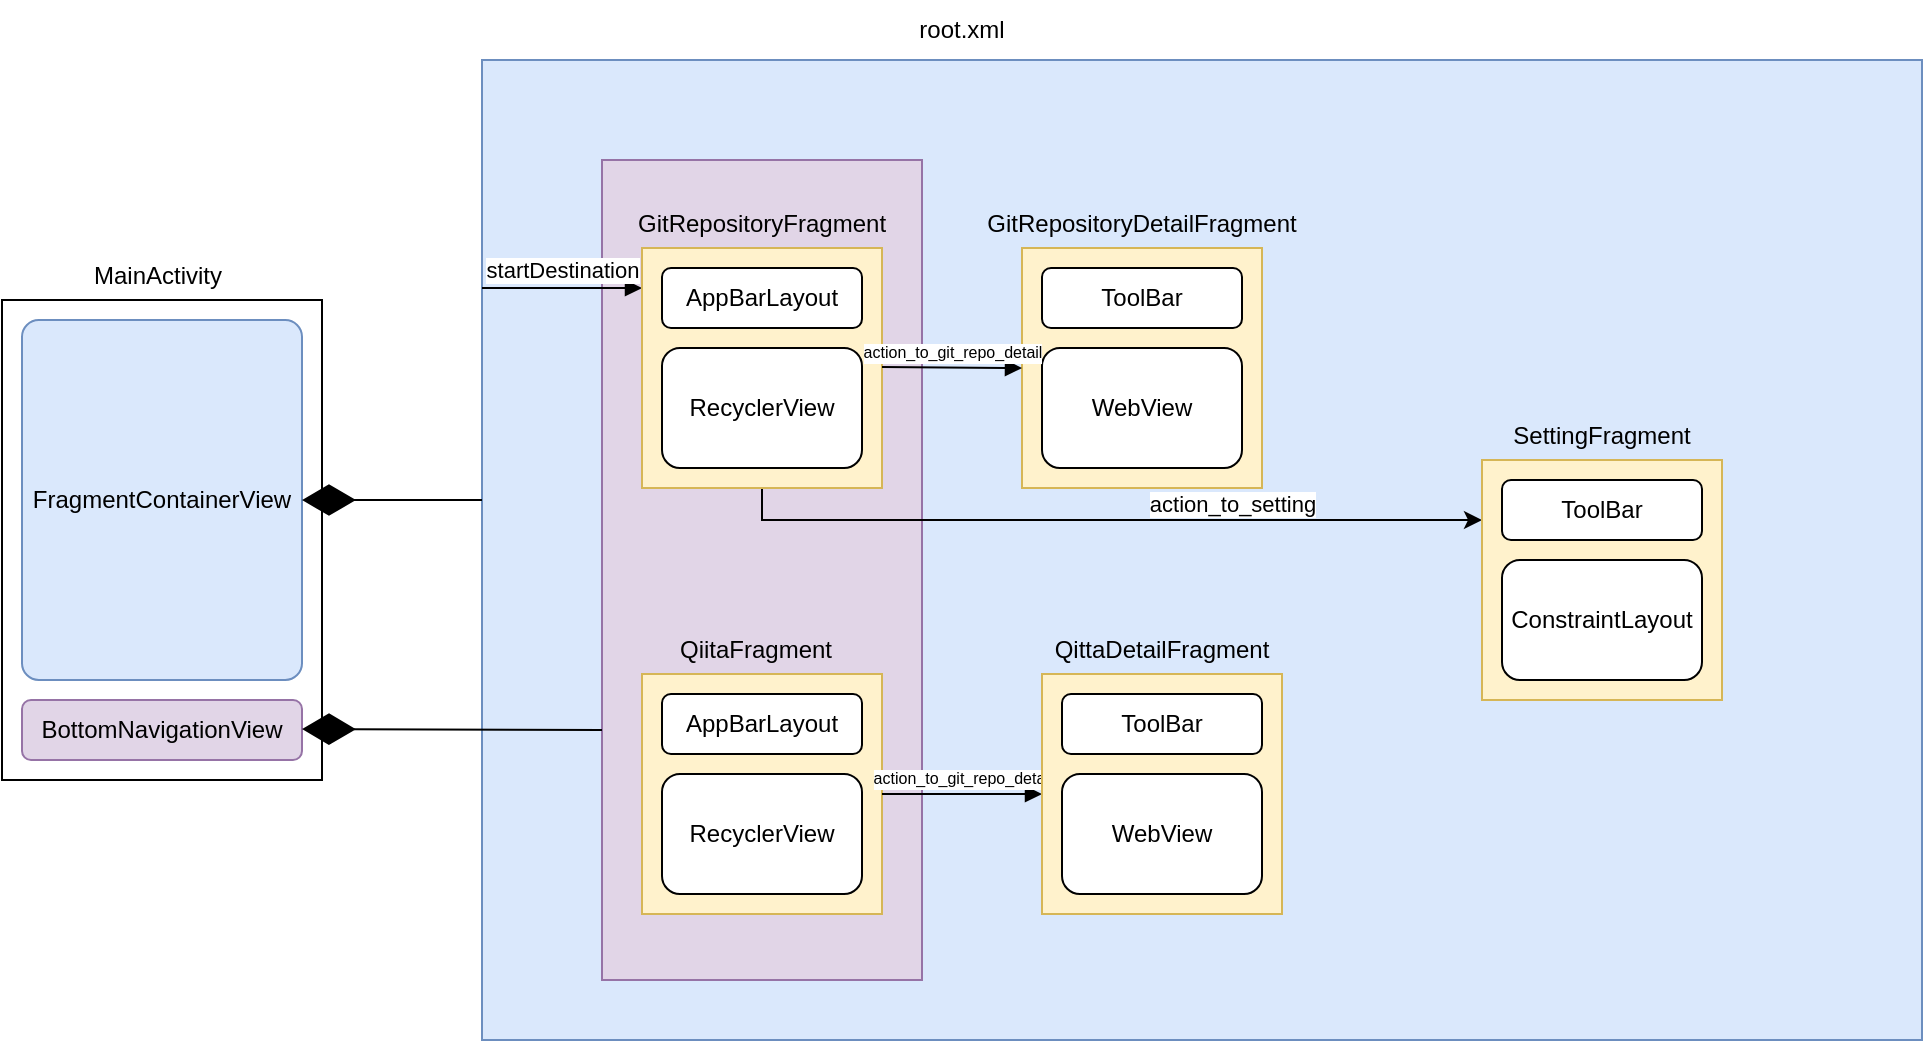 <mxfile version="21.7.5" type="device">
  <diagram name="ページ1" id="0WTKykYsJb3PjLt7dPl4">
    <mxGraphModel dx="853" dy="706" grid="1" gridSize="10" guides="1" tooltips="1" connect="1" arrows="1" fold="1" page="1" pageScale="1" pageWidth="827" pageHeight="1169" math="0" shadow="0">
      <root>
        <mxCell id="0" />
        <mxCell id="1" parent="0" />
        <mxCell id="zGI-7NmDWnm9bNMIAx9V-5" value="" style="rounded=0;whiteSpace=wrap;html=1;fillColor=#dae8fc;strokeColor=#6c8ebf;" vertex="1" parent="1">
          <mxGeometry x="320" y="40" width="720" height="490" as="geometry" />
        </mxCell>
        <mxCell id="zGI-7NmDWnm9bNMIAx9V-19" value="" style="rounded=0;whiteSpace=wrap;html=1;fillColor=#e1d5e7;strokeColor=#9673a6;" vertex="1" parent="1">
          <mxGeometry x="380" y="90" width="160" height="410" as="geometry" />
        </mxCell>
        <mxCell id="zGI-7NmDWnm9bNMIAx9V-1" value="" style="rounded=0;whiteSpace=wrap;html=1;" vertex="1" parent="1">
          <mxGeometry x="80" y="160" width="160" height="240" as="geometry" />
        </mxCell>
        <mxCell id="zGI-7NmDWnm9bNMIAx9V-2" value="FragmentContainerView" style="rounded=1;whiteSpace=wrap;html=1;arcSize=6;fillColor=#dae8fc;strokeColor=#6c8ebf;" vertex="1" parent="1">
          <mxGeometry x="90" y="170" width="140" height="180" as="geometry" />
        </mxCell>
        <mxCell id="zGI-7NmDWnm9bNMIAx9V-3" value="BottomNavigationView" style="rounded=1;whiteSpace=wrap;html=1;fillColor=#e1d5e7;strokeColor=#9673a6;" vertex="1" parent="1">
          <mxGeometry x="90" y="360" width="140" height="30" as="geometry" />
        </mxCell>
        <mxCell id="zGI-7NmDWnm9bNMIAx9V-4" value="MainActivity" style="text;html=1;strokeColor=none;fillColor=none;align=center;verticalAlign=middle;whiteSpace=wrap;rounded=0;" vertex="1" parent="1">
          <mxGeometry x="128" y="133" width="60" height="30" as="geometry" />
        </mxCell>
        <mxCell id="zGI-7NmDWnm9bNMIAx9V-6" value="" style="endArrow=diamondThin;endFill=1;endSize=24;html=1;rounded=0;entryX=1;entryY=0.5;entryDx=0;entryDy=0;" edge="1" parent="1" target="zGI-7NmDWnm9bNMIAx9V-2">
          <mxGeometry width="160" relative="1" as="geometry">
            <mxPoint x="320" y="260" as="sourcePoint" />
            <mxPoint x="270" y="470" as="targetPoint" />
          </mxGeometry>
        </mxCell>
        <mxCell id="zGI-7NmDWnm9bNMIAx9V-7" value="startDestination" style="html=1;verticalAlign=bottom;endArrow=block;curved=0;rounded=0;" edge="1" parent="1">
          <mxGeometry width="80" relative="1" as="geometry">
            <mxPoint x="320" y="154" as="sourcePoint" />
            <mxPoint x="400" y="154" as="targetPoint" />
          </mxGeometry>
        </mxCell>
        <mxCell id="zGI-7NmDWnm9bNMIAx9V-34" style="edgeStyle=orthogonalEdgeStyle;rounded=0;orthogonalLoop=1;jettySize=auto;html=1;entryX=0;entryY=0.25;entryDx=0;entryDy=0;exitX=0.5;exitY=1;exitDx=0;exitDy=0;" edge="1" parent="1" source="zGI-7NmDWnm9bNMIAx9V-8" target="zGI-7NmDWnm9bNMIAx9V-30">
          <mxGeometry relative="1" as="geometry">
            <Array as="points">
              <mxPoint x="460" y="270" />
            </Array>
          </mxGeometry>
        </mxCell>
        <mxCell id="zGI-7NmDWnm9bNMIAx9V-37" value="action_to_setting" style="edgeLabel;html=1;align=center;verticalAlign=middle;resizable=0;points=[];" vertex="1" connectable="0" parent="zGI-7NmDWnm9bNMIAx9V-34">
          <mxGeometry x="0.399" y="4" relative="1" as="geometry">
            <mxPoint x="-12" y="-4" as="offset" />
          </mxGeometry>
        </mxCell>
        <mxCell id="zGI-7NmDWnm9bNMIAx9V-8" value="" style="rounded=0;whiteSpace=wrap;html=1;fillColor=#fff2cc;strokeColor=#d6b656;" vertex="1" parent="1">
          <mxGeometry x="400" y="134" width="120" height="120" as="geometry" />
        </mxCell>
        <mxCell id="zGI-7NmDWnm9bNMIAx9V-9" value="root.xml" style="text;html=1;strokeColor=none;fillColor=none;align=center;verticalAlign=middle;whiteSpace=wrap;rounded=0;" vertex="1" parent="1">
          <mxGeometry x="530" y="10" width="60" height="30" as="geometry" />
        </mxCell>
        <mxCell id="zGI-7NmDWnm9bNMIAx9V-11" value="GitRepositoryFragment" style="text;html=1;strokeColor=none;fillColor=none;align=center;verticalAlign=middle;whiteSpace=wrap;rounded=0;" vertex="1" parent="1">
          <mxGeometry x="430" y="107" width="60" height="30" as="geometry" />
        </mxCell>
        <mxCell id="zGI-7NmDWnm9bNMIAx9V-12" value="AppBarLayout" style="rounded=1;whiteSpace=wrap;html=1;" vertex="1" parent="1">
          <mxGeometry x="410" y="144" width="100" height="30" as="geometry" />
        </mxCell>
        <mxCell id="zGI-7NmDWnm9bNMIAx9V-13" value="RecyclerView" style="rounded=1;whiteSpace=wrap;html=1;" vertex="1" parent="1">
          <mxGeometry x="410" y="184" width="100" height="60" as="geometry" />
        </mxCell>
        <mxCell id="zGI-7NmDWnm9bNMIAx9V-14" value="" style="rounded=0;whiteSpace=wrap;html=1;fillColor=#fff2cc;strokeColor=#d6b656;" vertex="1" parent="1">
          <mxGeometry x="590" y="134" width="120" height="120" as="geometry" />
        </mxCell>
        <mxCell id="zGI-7NmDWnm9bNMIAx9V-15" value="ToolBar" style="rounded=1;whiteSpace=wrap;html=1;" vertex="1" parent="1">
          <mxGeometry x="600" y="144" width="100" height="30" as="geometry" />
        </mxCell>
        <mxCell id="zGI-7NmDWnm9bNMIAx9V-16" value="WebView" style="rounded=1;whiteSpace=wrap;html=1;" vertex="1" parent="1">
          <mxGeometry x="600" y="184" width="100" height="60" as="geometry" />
        </mxCell>
        <mxCell id="zGI-7NmDWnm9bNMIAx9V-17" value="action_to_git_repo_detail" style="html=1;verticalAlign=bottom;endArrow=block;curved=0;rounded=0;fontSize=8;" edge="1" parent="1">
          <mxGeometry width="80" relative="1" as="geometry">
            <mxPoint x="520" y="193.5" as="sourcePoint" />
            <mxPoint x="590" y="194" as="targetPoint" />
          </mxGeometry>
        </mxCell>
        <mxCell id="zGI-7NmDWnm9bNMIAx9V-18" value="GitRepositoryDetailFragment" style="text;html=1;strokeColor=none;fillColor=none;align=center;verticalAlign=middle;whiteSpace=wrap;rounded=0;" vertex="1" parent="1">
          <mxGeometry x="620" y="107" width="60" height="30" as="geometry" />
        </mxCell>
        <mxCell id="zGI-7NmDWnm9bNMIAx9V-20" value="" style="endArrow=diamondThin;endFill=1;endSize=24;html=1;rounded=0;entryX=1;entryY=0.5;entryDx=0;entryDy=0;" edge="1" parent="1">
          <mxGeometry width="160" relative="1" as="geometry">
            <mxPoint x="380" y="375" as="sourcePoint" />
            <mxPoint x="230" y="374.5" as="targetPoint" />
          </mxGeometry>
        </mxCell>
        <mxCell id="zGI-7NmDWnm9bNMIAx9V-21" value="" style="rounded=0;whiteSpace=wrap;html=1;fillColor=#fff2cc;strokeColor=#d6b656;" vertex="1" parent="1">
          <mxGeometry x="400" y="347" width="120" height="120" as="geometry" />
        </mxCell>
        <mxCell id="zGI-7NmDWnm9bNMIAx9V-22" value="QiitaFragment" style="text;html=1;strokeColor=none;fillColor=none;align=center;verticalAlign=middle;whiteSpace=wrap;rounded=0;" vertex="1" parent="1">
          <mxGeometry x="427" y="320" width="60" height="30" as="geometry" />
        </mxCell>
        <mxCell id="zGI-7NmDWnm9bNMIAx9V-23" value="AppBarLayout" style="rounded=1;whiteSpace=wrap;html=1;" vertex="1" parent="1">
          <mxGeometry x="410" y="357" width="100" height="30" as="geometry" />
        </mxCell>
        <mxCell id="zGI-7NmDWnm9bNMIAx9V-24" value="RecyclerView" style="rounded=1;whiteSpace=wrap;html=1;" vertex="1" parent="1">
          <mxGeometry x="410" y="397" width="100" height="60" as="geometry" />
        </mxCell>
        <mxCell id="zGI-7NmDWnm9bNMIAx9V-25" value="action_to_git_repo_detail" style="html=1;verticalAlign=bottom;endArrow=block;curved=0;rounded=0;fontSize=8;entryX=0;entryY=0.5;entryDx=0;entryDy=0;exitX=1;exitY=0.5;exitDx=0;exitDy=0;" edge="1" parent="1" source="zGI-7NmDWnm9bNMIAx9V-21" target="zGI-7NmDWnm9bNMIAx9V-26">
          <mxGeometry width="80" relative="1" as="geometry">
            <mxPoint x="530" y="204" as="sourcePoint" />
            <mxPoint x="600" y="204" as="targetPoint" />
          </mxGeometry>
        </mxCell>
        <mxCell id="zGI-7NmDWnm9bNMIAx9V-26" value="" style="rounded=0;whiteSpace=wrap;html=1;fillColor=#fff2cc;strokeColor=#d6b656;" vertex="1" parent="1">
          <mxGeometry x="600" y="347" width="120" height="120" as="geometry" />
        </mxCell>
        <mxCell id="zGI-7NmDWnm9bNMIAx9V-27" value="ToolBar" style="rounded=1;whiteSpace=wrap;html=1;" vertex="1" parent="1">
          <mxGeometry x="610" y="357" width="100" height="30" as="geometry" />
        </mxCell>
        <mxCell id="zGI-7NmDWnm9bNMIAx9V-28" value="WebView" style="rounded=1;whiteSpace=wrap;html=1;" vertex="1" parent="1">
          <mxGeometry x="610" y="397" width="100" height="60" as="geometry" />
        </mxCell>
        <mxCell id="zGI-7NmDWnm9bNMIAx9V-29" value="QittaDetailFragment" style="text;html=1;strokeColor=none;fillColor=none;align=center;verticalAlign=middle;whiteSpace=wrap;rounded=0;" vertex="1" parent="1">
          <mxGeometry x="630" y="320" width="60" height="30" as="geometry" />
        </mxCell>
        <mxCell id="zGI-7NmDWnm9bNMIAx9V-30" value="" style="rounded=0;whiteSpace=wrap;html=1;fillColor=#fff2cc;strokeColor=#d6b656;" vertex="1" parent="1">
          <mxGeometry x="820" y="240" width="120" height="120" as="geometry" />
        </mxCell>
        <mxCell id="zGI-7NmDWnm9bNMIAx9V-31" value="SettingFragment" style="text;html=1;strokeColor=none;fillColor=none;align=center;verticalAlign=middle;whiteSpace=wrap;rounded=0;" vertex="1" parent="1">
          <mxGeometry x="850" y="213" width="60" height="30" as="geometry" />
        </mxCell>
        <mxCell id="zGI-7NmDWnm9bNMIAx9V-32" value="ToolBar" style="rounded=1;whiteSpace=wrap;html=1;" vertex="1" parent="1">
          <mxGeometry x="830" y="250" width="100" height="30" as="geometry" />
        </mxCell>
        <mxCell id="zGI-7NmDWnm9bNMIAx9V-33" value="ConstraintLayout" style="rounded=1;whiteSpace=wrap;html=1;" vertex="1" parent="1">
          <mxGeometry x="830" y="290" width="100" height="60" as="geometry" />
        </mxCell>
      </root>
    </mxGraphModel>
  </diagram>
</mxfile>
